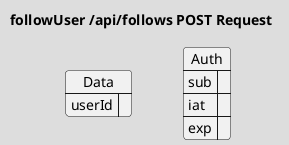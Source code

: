 @startuml followUser-Request
!theme toy
title "followUser /api/follows POST Request"

json Data {
    "userId": ""
}

json Auth {
    "sub": "",
    "iat": "",
    "exp": ""
}
@enduml
@startuml followUser-Response
!theme toy
title "followUser /api/follows POST Response"
json Data {
    "followId": ""
}
@enduml
